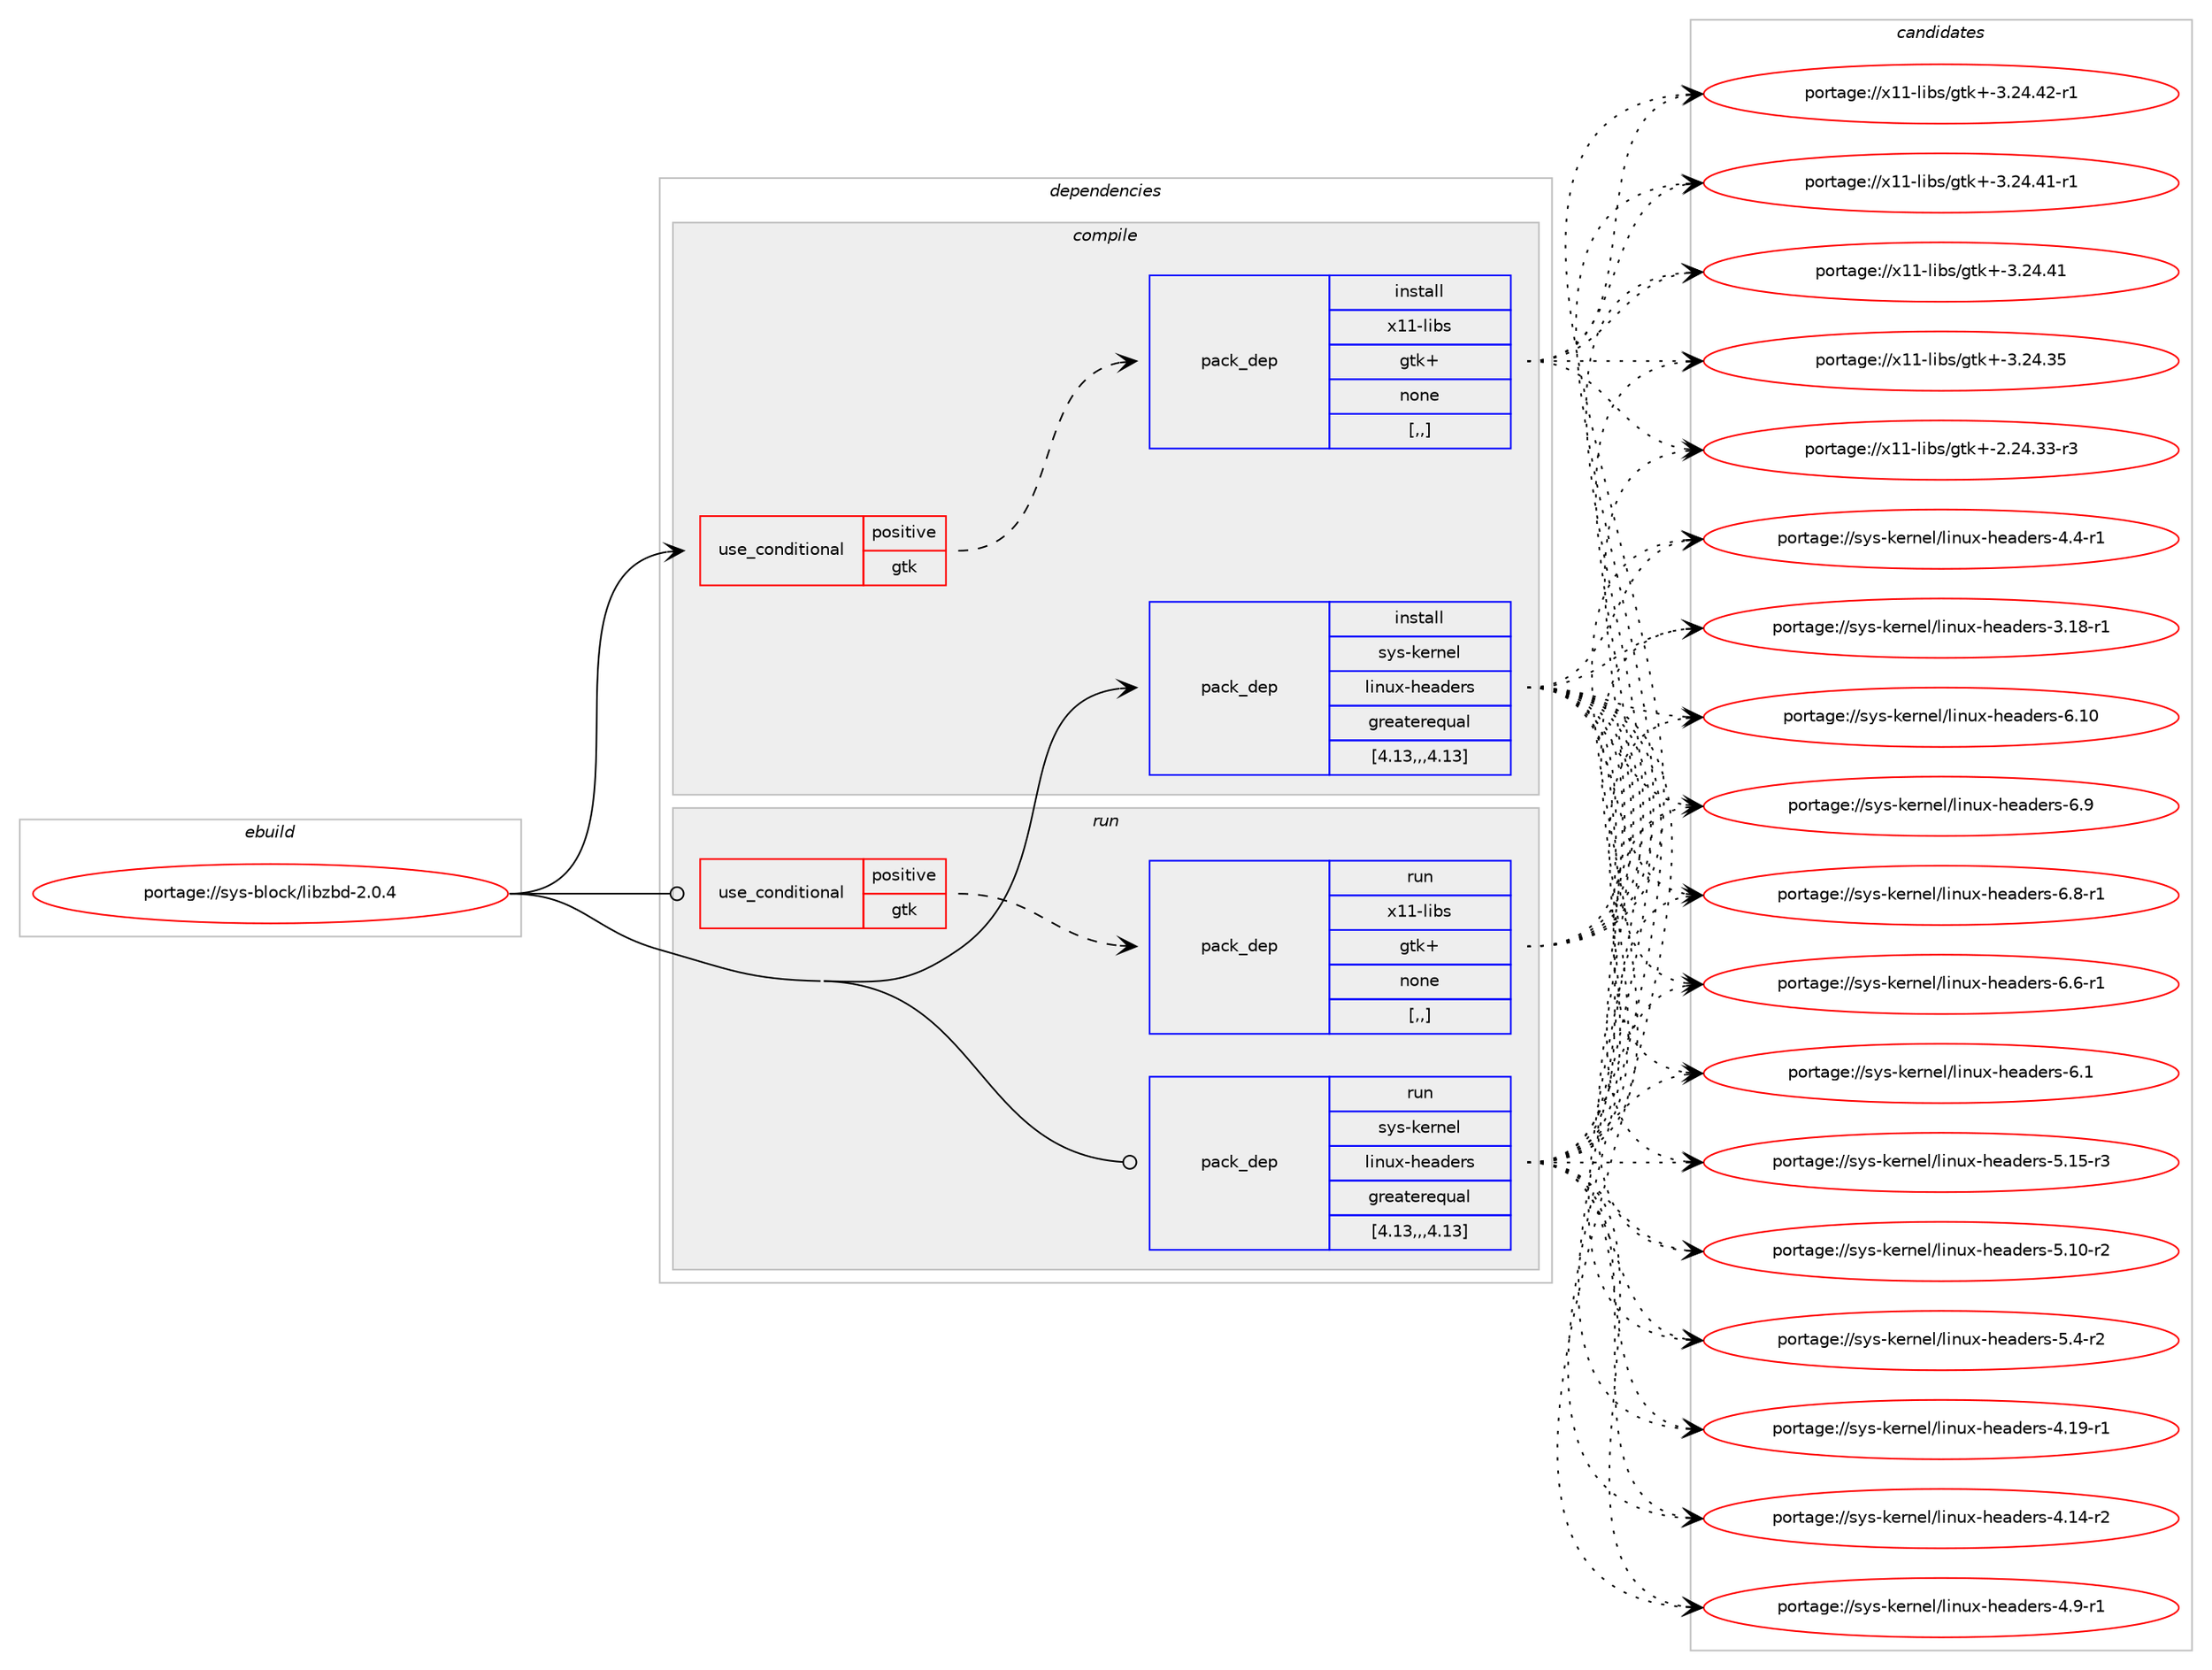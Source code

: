 digraph prolog {

# *************
# Graph options
# *************

newrank=true;
concentrate=true;
compound=true;
graph [rankdir=LR,fontname=Helvetica,fontsize=10,ranksep=1.5];#, ranksep=2.5, nodesep=0.2];
edge  [arrowhead=vee];
node  [fontname=Helvetica,fontsize=10];

# **********
# The ebuild
# **********

subgraph cluster_leftcol {
color=gray;
label=<<i>ebuild</i>>;
id [label="portage://sys-block/libzbd-2.0.4", color=red, width=4, href="../sys-block/libzbd-2.0.4.svg"];
}

# ****************
# The dependencies
# ****************

subgraph cluster_midcol {
color=gray;
label=<<i>dependencies</i>>;
subgraph cluster_compile {
fillcolor="#eeeeee";
style=filled;
label=<<i>compile</i>>;
subgraph cond8813 {
dependency23244 [label=<<TABLE BORDER="0" CELLBORDER="1" CELLSPACING="0" CELLPADDING="4"><TR><TD ROWSPAN="3" CELLPADDING="10">use_conditional</TD></TR><TR><TD>positive</TD></TR><TR><TD>gtk</TD></TR></TABLE>>, shape=none, color=red];
subgraph pack14356 {
dependency23245 [label=<<TABLE BORDER="0" CELLBORDER="1" CELLSPACING="0" CELLPADDING="4" WIDTH="220"><TR><TD ROWSPAN="6" CELLPADDING="30">pack_dep</TD></TR><TR><TD WIDTH="110">install</TD></TR><TR><TD>x11-libs</TD></TR><TR><TD>gtk+</TD></TR><TR><TD>none</TD></TR><TR><TD>[,,]</TD></TR></TABLE>>, shape=none, color=blue];
}
dependency23244:e -> dependency23245:w [weight=20,style="dashed",arrowhead="vee"];
}
id:e -> dependency23244:w [weight=20,style="solid",arrowhead="vee"];
subgraph pack14357 {
dependency23246 [label=<<TABLE BORDER="0" CELLBORDER="1" CELLSPACING="0" CELLPADDING="4" WIDTH="220"><TR><TD ROWSPAN="6" CELLPADDING="30">pack_dep</TD></TR><TR><TD WIDTH="110">install</TD></TR><TR><TD>sys-kernel</TD></TR><TR><TD>linux-headers</TD></TR><TR><TD>greaterequal</TD></TR><TR><TD>[4.13,,,4.13]</TD></TR></TABLE>>, shape=none, color=blue];
}
id:e -> dependency23246:w [weight=20,style="solid",arrowhead="vee"];
}
subgraph cluster_compileandrun {
fillcolor="#eeeeee";
style=filled;
label=<<i>compile and run</i>>;
}
subgraph cluster_run {
fillcolor="#eeeeee";
style=filled;
label=<<i>run</i>>;
subgraph cond8814 {
dependency23247 [label=<<TABLE BORDER="0" CELLBORDER="1" CELLSPACING="0" CELLPADDING="4"><TR><TD ROWSPAN="3" CELLPADDING="10">use_conditional</TD></TR><TR><TD>positive</TD></TR><TR><TD>gtk</TD></TR></TABLE>>, shape=none, color=red];
subgraph pack14358 {
dependency23248 [label=<<TABLE BORDER="0" CELLBORDER="1" CELLSPACING="0" CELLPADDING="4" WIDTH="220"><TR><TD ROWSPAN="6" CELLPADDING="30">pack_dep</TD></TR><TR><TD WIDTH="110">run</TD></TR><TR><TD>x11-libs</TD></TR><TR><TD>gtk+</TD></TR><TR><TD>none</TD></TR><TR><TD>[,,]</TD></TR></TABLE>>, shape=none, color=blue];
}
dependency23247:e -> dependency23248:w [weight=20,style="dashed",arrowhead="vee"];
}
id:e -> dependency23247:w [weight=20,style="solid",arrowhead="odot"];
subgraph pack14359 {
dependency23249 [label=<<TABLE BORDER="0" CELLBORDER="1" CELLSPACING="0" CELLPADDING="4" WIDTH="220"><TR><TD ROWSPAN="6" CELLPADDING="30">pack_dep</TD></TR><TR><TD WIDTH="110">run</TD></TR><TR><TD>sys-kernel</TD></TR><TR><TD>linux-headers</TD></TR><TR><TD>greaterequal</TD></TR><TR><TD>[4.13,,,4.13]</TD></TR></TABLE>>, shape=none, color=blue];
}
id:e -> dependency23249:w [weight=20,style="solid",arrowhead="odot"];
}
}

# **************
# The candidates
# **************

subgraph cluster_choices {
rank=same;
color=gray;
label=<<i>candidates</i>>;

subgraph choice14356 {
color=black;
nodesep=1;
choice12049494510810598115471031161074345514650524652504511449 [label="portage://x11-libs/gtk+-3.24.42-r1", color=red, width=4,href="../x11-libs/gtk+-3.24.42-r1.svg"];
choice12049494510810598115471031161074345514650524652494511449 [label="portage://x11-libs/gtk+-3.24.41-r1", color=red, width=4,href="../x11-libs/gtk+-3.24.41-r1.svg"];
choice1204949451081059811547103116107434551465052465249 [label="portage://x11-libs/gtk+-3.24.41", color=red, width=4,href="../x11-libs/gtk+-3.24.41.svg"];
choice1204949451081059811547103116107434551465052465153 [label="portage://x11-libs/gtk+-3.24.35", color=red, width=4,href="../x11-libs/gtk+-3.24.35.svg"];
choice12049494510810598115471031161074345504650524651514511451 [label="portage://x11-libs/gtk+-2.24.33-r3", color=red, width=4,href="../x11-libs/gtk+-2.24.33-r3.svg"];
dependency23245:e -> choice12049494510810598115471031161074345514650524652504511449:w [style=dotted,weight="100"];
dependency23245:e -> choice12049494510810598115471031161074345514650524652494511449:w [style=dotted,weight="100"];
dependency23245:e -> choice1204949451081059811547103116107434551465052465249:w [style=dotted,weight="100"];
dependency23245:e -> choice1204949451081059811547103116107434551465052465153:w [style=dotted,weight="100"];
dependency23245:e -> choice12049494510810598115471031161074345504650524651514511451:w [style=dotted,weight="100"];
}
subgraph choice14357 {
color=black;
nodesep=1;
choice115121115451071011141101011084710810511011712045104101971001011141154554464948 [label="portage://sys-kernel/linux-headers-6.10", color=red, width=4,href="../sys-kernel/linux-headers-6.10.svg"];
choice1151211154510710111411010110847108105110117120451041019710010111411545544657 [label="portage://sys-kernel/linux-headers-6.9", color=red, width=4,href="../sys-kernel/linux-headers-6.9.svg"];
choice11512111545107101114110101108471081051101171204510410197100101114115455446564511449 [label="portage://sys-kernel/linux-headers-6.8-r1", color=red, width=4,href="../sys-kernel/linux-headers-6.8-r1.svg"];
choice11512111545107101114110101108471081051101171204510410197100101114115455446544511449 [label="portage://sys-kernel/linux-headers-6.6-r1", color=red, width=4,href="../sys-kernel/linux-headers-6.6-r1.svg"];
choice1151211154510710111411010110847108105110117120451041019710010111411545544649 [label="portage://sys-kernel/linux-headers-6.1", color=red, width=4,href="../sys-kernel/linux-headers-6.1.svg"];
choice1151211154510710111411010110847108105110117120451041019710010111411545534649534511451 [label="portage://sys-kernel/linux-headers-5.15-r3", color=red, width=4,href="../sys-kernel/linux-headers-5.15-r3.svg"];
choice1151211154510710111411010110847108105110117120451041019710010111411545534649484511450 [label="portage://sys-kernel/linux-headers-5.10-r2", color=red, width=4,href="../sys-kernel/linux-headers-5.10-r2.svg"];
choice11512111545107101114110101108471081051101171204510410197100101114115455346524511450 [label="portage://sys-kernel/linux-headers-5.4-r2", color=red, width=4,href="../sys-kernel/linux-headers-5.4-r2.svg"];
choice1151211154510710111411010110847108105110117120451041019710010111411545524649574511449 [label="portage://sys-kernel/linux-headers-4.19-r1", color=red, width=4,href="../sys-kernel/linux-headers-4.19-r1.svg"];
choice1151211154510710111411010110847108105110117120451041019710010111411545524649524511450 [label="portage://sys-kernel/linux-headers-4.14-r2", color=red, width=4,href="../sys-kernel/linux-headers-4.14-r2.svg"];
choice11512111545107101114110101108471081051101171204510410197100101114115455246574511449 [label="portage://sys-kernel/linux-headers-4.9-r1", color=red, width=4,href="../sys-kernel/linux-headers-4.9-r1.svg"];
choice11512111545107101114110101108471081051101171204510410197100101114115455246524511449 [label="portage://sys-kernel/linux-headers-4.4-r1", color=red, width=4,href="../sys-kernel/linux-headers-4.4-r1.svg"];
choice1151211154510710111411010110847108105110117120451041019710010111411545514649564511449 [label="portage://sys-kernel/linux-headers-3.18-r1", color=red, width=4,href="../sys-kernel/linux-headers-3.18-r1.svg"];
dependency23246:e -> choice115121115451071011141101011084710810511011712045104101971001011141154554464948:w [style=dotted,weight="100"];
dependency23246:e -> choice1151211154510710111411010110847108105110117120451041019710010111411545544657:w [style=dotted,weight="100"];
dependency23246:e -> choice11512111545107101114110101108471081051101171204510410197100101114115455446564511449:w [style=dotted,weight="100"];
dependency23246:e -> choice11512111545107101114110101108471081051101171204510410197100101114115455446544511449:w [style=dotted,weight="100"];
dependency23246:e -> choice1151211154510710111411010110847108105110117120451041019710010111411545544649:w [style=dotted,weight="100"];
dependency23246:e -> choice1151211154510710111411010110847108105110117120451041019710010111411545534649534511451:w [style=dotted,weight="100"];
dependency23246:e -> choice1151211154510710111411010110847108105110117120451041019710010111411545534649484511450:w [style=dotted,weight="100"];
dependency23246:e -> choice11512111545107101114110101108471081051101171204510410197100101114115455346524511450:w [style=dotted,weight="100"];
dependency23246:e -> choice1151211154510710111411010110847108105110117120451041019710010111411545524649574511449:w [style=dotted,weight="100"];
dependency23246:e -> choice1151211154510710111411010110847108105110117120451041019710010111411545524649524511450:w [style=dotted,weight="100"];
dependency23246:e -> choice11512111545107101114110101108471081051101171204510410197100101114115455246574511449:w [style=dotted,weight="100"];
dependency23246:e -> choice11512111545107101114110101108471081051101171204510410197100101114115455246524511449:w [style=dotted,weight="100"];
dependency23246:e -> choice1151211154510710111411010110847108105110117120451041019710010111411545514649564511449:w [style=dotted,weight="100"];
}
subgraph choice14358 {
color=black;
nodesep=1;
choice12049494510810598115471031161074345514650524652504511449 [label="portage://x11-libs/gtk+-3.24.42-r1", color=red, width=4,href="../x11-libs/gtk+-3.24.42-r1.svg"];
choice12049494510810598115471031161074345514650524652494511449 [label="portage://x11-libs/gtk+-3.24.41-r1", color=red, width=4,href="../x11-libs/gtk+-3.24.41-r1.svg"];
choice1204949451081059811547103116107434551465052465249 [label="portage://x11-libs/gtk+-3.24.41", color=red, width=4,href="../x11-libs/gtk+-3.24.41.svg"];
choice1204949451081059811547103116107434551465052465153 [label="portage://x11-libs/gtk+-3.24.35", color=red, width=4,href="../x11-libs/gtk+-3.24.35.svg"];
choice12049494510810598115471031161074345504650524651514511451 [label="portage://x11-libs/gtk+-2.24.33-r3", color=red, width=4,href="../x11-libs/gtk+-2.24.33-r3.svg"];
dependency23248:e -> choice12049494510810598115471031161074345514650524652504511449:w [style=dotted,weight="100"];
dependency23248:e -> choice12049494510810598115471031161074345514650524652494511449:w [style=dotted,weight="100"];
dependency23248:e -> choice1204949451081059811547103116107434551465052465249:w [style=dotted,weight="100"];
dependency23248:e -> choice1204949451081059811547103116107434551465052465153:w [style=dotted,weight="100"];
dependency23248:e -> choice12049494510810598115471031161074345504650524651514511451:w [style=dotted,weight="100"];
}
subgraph choice14359 {
color=black;
nodesep=1;
choice115121115451071011141101011084710810511011712045104101971001011141154554464948 [label="portage://sys-kernel/linux-headers-6.10", color=red, width=4,href="../sys-kernel/linux-headers-6.10.svg"];
choice1151211154510710111411010110847108105110117120451041019710010111411545544657 [label="portage://sys-kernel/linux-headers-6.9", color=red, width=4,href="../sys-kernel/linux-headers-6.9.svg"];
choice11512111545107101114110101108471081051101171204510410197100101114115455446564511449 [label="portage://sys-kernel/linux-headers-6.8-r1", color=red, width=4,href="../sys-kernel/linux-headers-6.8-r1.svg"];
choice11512111545107101114110101108471081051101171204510410197100101114115455446544511449 [label="portage://sys-kernel/linux-headers-6.6-r1", color=red, width=4,href="../sys-kernel/linux-headers-6.6-r1.svg"];
choice1151211154510710111411010110847108105110117120451041019710010111411545544649 [label="portage://sys-kernel/linux-headers-6.1", color=red, width=4,href="../sys-kernel/linux-headers-6.1.svg"];
choice1151211154510710111411010110847108105110117120451041019710010111411545534649534511451 [label="portage://sys-kernel/linux-headers-5.15-r3", color=red, width=4,href="../sys-kernel/linux-headers-5.15-r3.svg"];
choice1151211154510710111411010110847108105110117120451041019710010111411545534649484511450 [label="portage://sys-kernel/linux-headers-5.10-r2", color=red, width=4,href="../sys-kernel/linux-headers-5.10-r2.svg"];
choice11512111545107101114110101108471081051101171204510410197100101114115455346524511450 [label="portage://sys-kernel/linux-headers-5.4-r2", color=red, width=4,href="../sys-kernel/linux-headers-5.4-r2.svg"];
choice1151211154510710111411010110847108105110117120451041019710010111411545524649574511449 [label="portage://sys-kernel/linux-headers-4.19-r1", color=red, width=4,href="../sys-kernel/linux-headers-4.19-r1.svg"];
choice1151211154510710111411010110847108105110117120451041019710010111411545524649524511450 [label="portage://sys-kernel/linux-headers-4.14-r2", color=red, width=4,href="../sys-kernel/linux-headers-4.14-r2.svg"];
choice11512111545107101114110101108471081051101171204510410197100101114115455246574511449 [label="portage://sys-kernel/linux-headers-4.9-r1", color=red, width=4,href="../sys-kernel/linux-headers-4.9-r1.svg"];
choice11512111545107101114110101108471081051101171204510410197100101114115455246524511449 [label="portage://sys-kernel/linux-headers-4.4-r1", color=red, width=4,href="../sys-kernel/linux-headers-4.4-r1.svg"];
choice1151211154510710111411010110847108105110117120451041019710010111411545514649564511449 [label="portage://sys-kernel/linux-headers-3.18-r1", color=red, width=4,href="../sys-kernel/linux-headers-3.18-r1.svg"];
dependency23249:e -> choice115121115451071011141101011084710810511011712045104101971001011141154554464948:w [style=dotted,weight="100"];
dependency23249:e -> choice1151211154510710111411010110847108105110117120451041019710010111411545544657:w [style=dotted,weight="100"];
dependency23249:e -> choice11512111545107101114110101108471081051101171204510410197100101114115455446564511449:w [style=dotted,weight="100"];
dependency23249:e -> choice11512111545107101114110101108471081051101171204510410197100101114115455446544511449:w [style=dotted,weight="100"];
dependency23249:e -> choice1151211154510710111411010110847108105110117120451041019710010111411545544649:w [style=dotted,weight="100"];
dependency23249:e -> choice1151211154510710111411010110847108105110117120451041019710010111411545534649534511451:w [style=dotted,weight="100"];
dependency23249:e -> choice1151211154510710111411010110847108105110117120451041019710010111411545534649484511450:w [style=dotted,weight="100"];
dependency23249:e -> choice11512111545107101114110101108471081051101171204510410197100101114115455346524511450:w [style=dotted,weight="100"];
dependency23249:e -> choice1151211154510710111411010110847108105110117120451041019710010111411545524649574511449:w [style=dotted,weight="100"];
dependency23249:e -> choice1151211154510710111411010110847108105110117120451041019710010111411545524649524511450:w [style=dotted,weight="100"];
dependency23249:e -> choice11512111545107101114110101108471081051101171204510410197100101114115455246574511449:w [style=dotted,weight="100"];
dependency23249:e -> choice11512111545107101114110101108471081051101171204510410197100101114115455246524511449:w [style=dotted,weight="100"];
dependency23249:e -> choice1151211154510710111411010110847108105110117120451041019710010111411545514649564511449:w [style=dotted,weight="100"];
}
}

}
